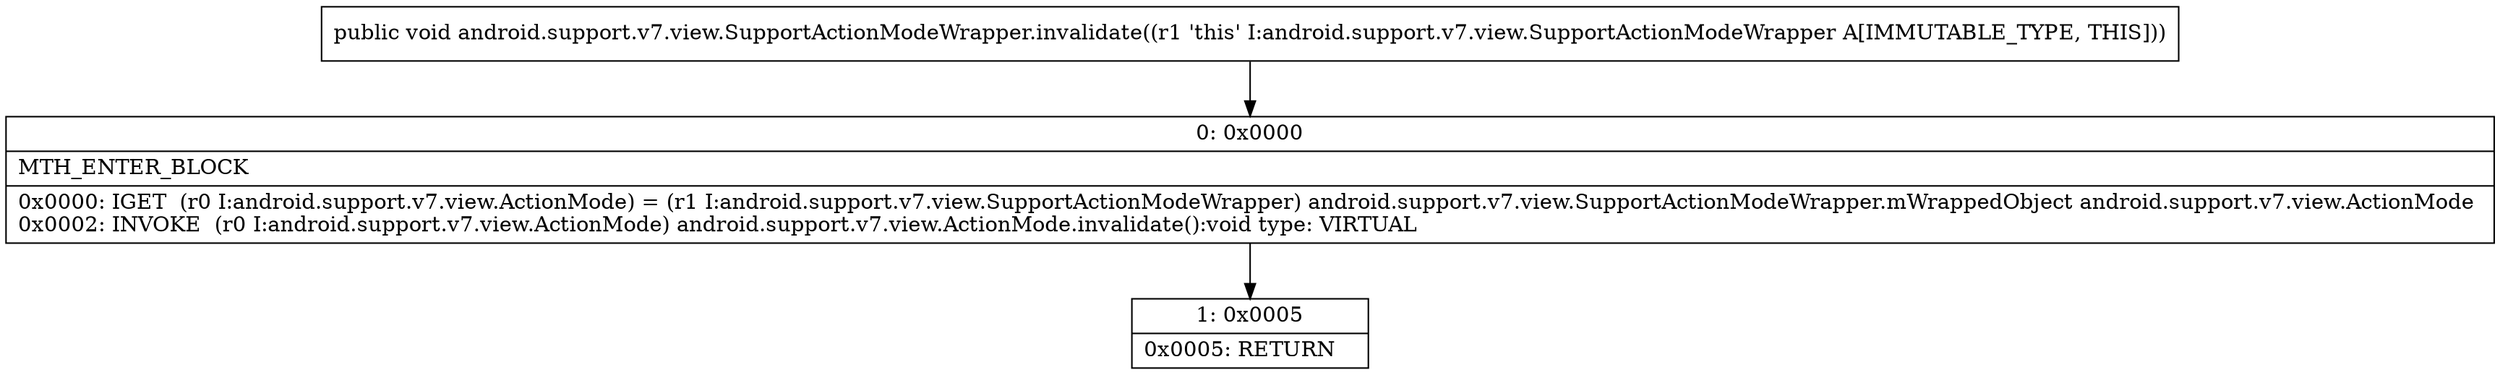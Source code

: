 digraph "CFG forandroid.support.v7.view.SupportActionModeWrapper.invalidate()V" {
Node_0 [shape=record,label="{0\:\ 0x0000|MTH_ENTER_BLOCK\l|0x0000: IGET  (r0 I:android.support.v7.view.ActionMode) = (r1 I:android.support.v7.view.SupportActionModeWrapper) android.support.v7.view.SupportActionModeWrapper.mWrappedObject android.support.v7.view.ActionMode \l0x0002: INVOKE  (r0 I:android.support.v7.view.ActionMode) android.support.v7.view.ActionMode.invalidate():void type: VIRTUAL \l}"];
Node_1 [shape=record,label="{1\:\ 0x0005|0x0005: RETURN   \l}"];
MethodNode[shape=record,label="{public void android.support.v7.view.SupportActionModeWrapper.invalidate((r1 'this' I:android.support.v7.view.SupportActionModeWrapper A[IMMUTABLE_TYPE, THIS])) }"];
MethodNode -> Node_0;
Node_0 -> Node_1;
}


